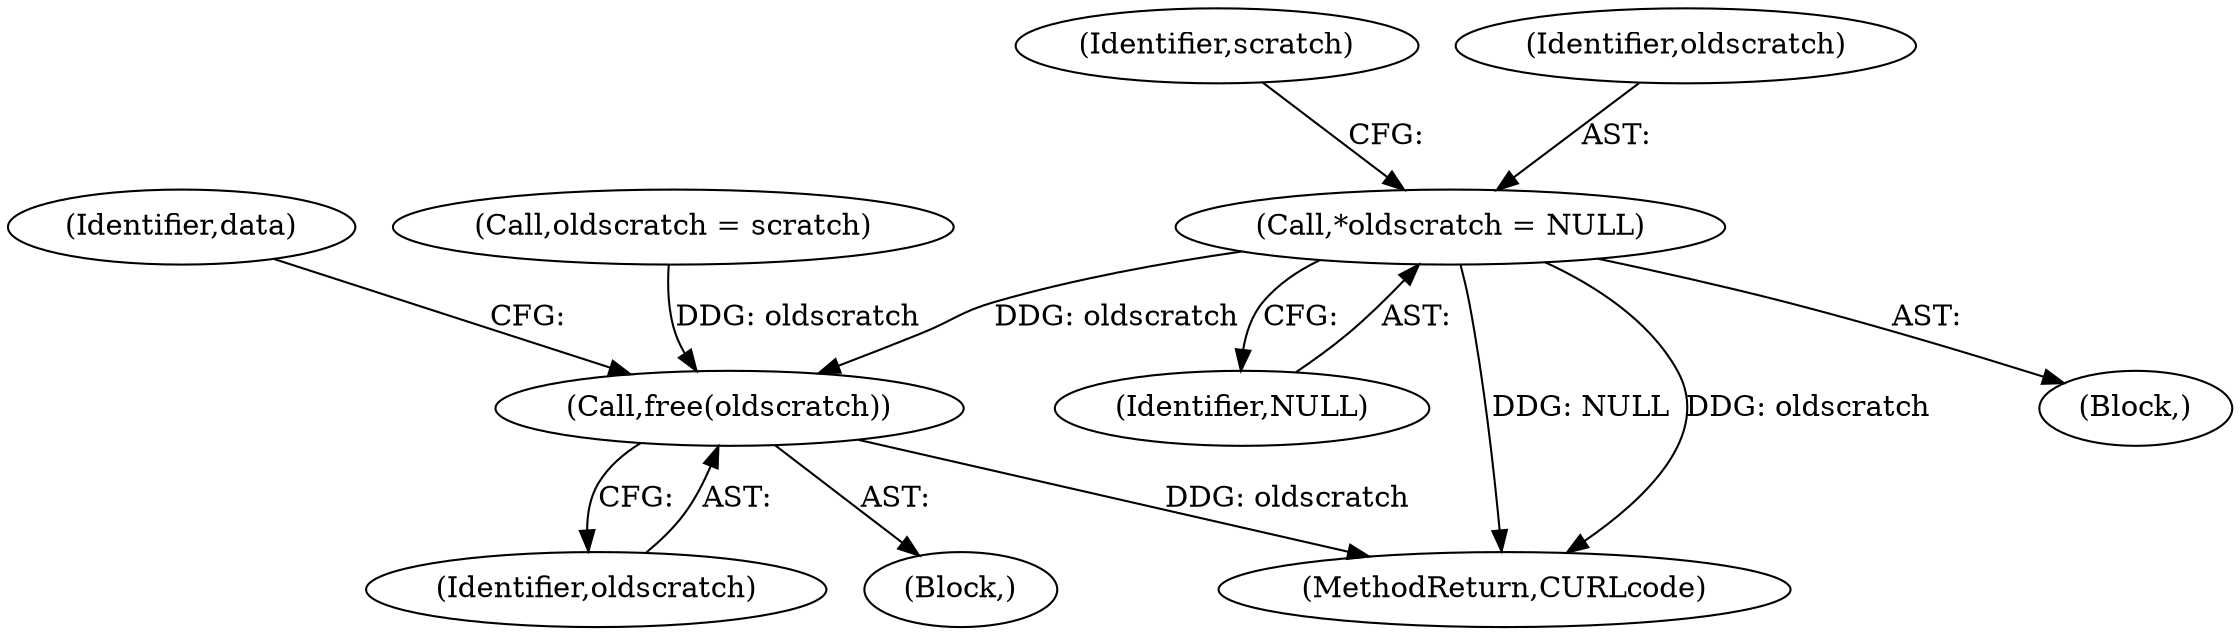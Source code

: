 digraph "0_curl_ba1dbd78e5f1ed67c1b8d37ac89d90e5e330b628@pointer" {
"1000149" [label="(Call,*oldscratch = NULL)"];
"1000403" [label="(Call,free(oldscratch))"];
"1000151" [label="(Identifier,NULL)"];
"1000403" [label="(Call,free(oldscratch))"];
"1000404" [label="(Identifier,oldscratch)"];
"1000408" [label="(Identifier,data)"];
"1000156" [label="(Identifier,scratch)"];
"1000388" [label="(Block,)"];
"1000417" [label="(MethodReturn,CURLcode)"];
"1000119" [label="(Block,)"];
"1000149" [label="(Call,*oldscratch = NULL)"];
"1000150" [label="(Identifier,oldscratch)"];
"1000163" [label="(Call,oldscratch = scratch)"];
"1000149" -> "1000119"  [label="AST: "];
"1000149" -> "1000151"  [label="CFG: "];
"1000150" -> "1000149"  [label="AST: "];
"1000151" -> "1000149"  [label="AST: "];
"1000156" -> "1000149"  [label="CFG: "];
"1000149" -> "1000417"  [label="DDG: NULL"];
"1000149" -> "1000417"  [label="DDG: oldscratch"];
"1000149" -> "1000403"  [label="DDG: oldscratch"];
"1000403" -> "1000388"  [label="AST: "];
"1000403" -> "1000404"  [label="CFG: "];
"1000404" -> "1000403"  [label="AST: "];
"1000408" -> "1000403"  [label="CFG: "];
"1000403" -> "1000417"  [label="DDG: oldscratch"];
"1000163" -> "1000403"  [label="DDG: oldscratch"];
}
